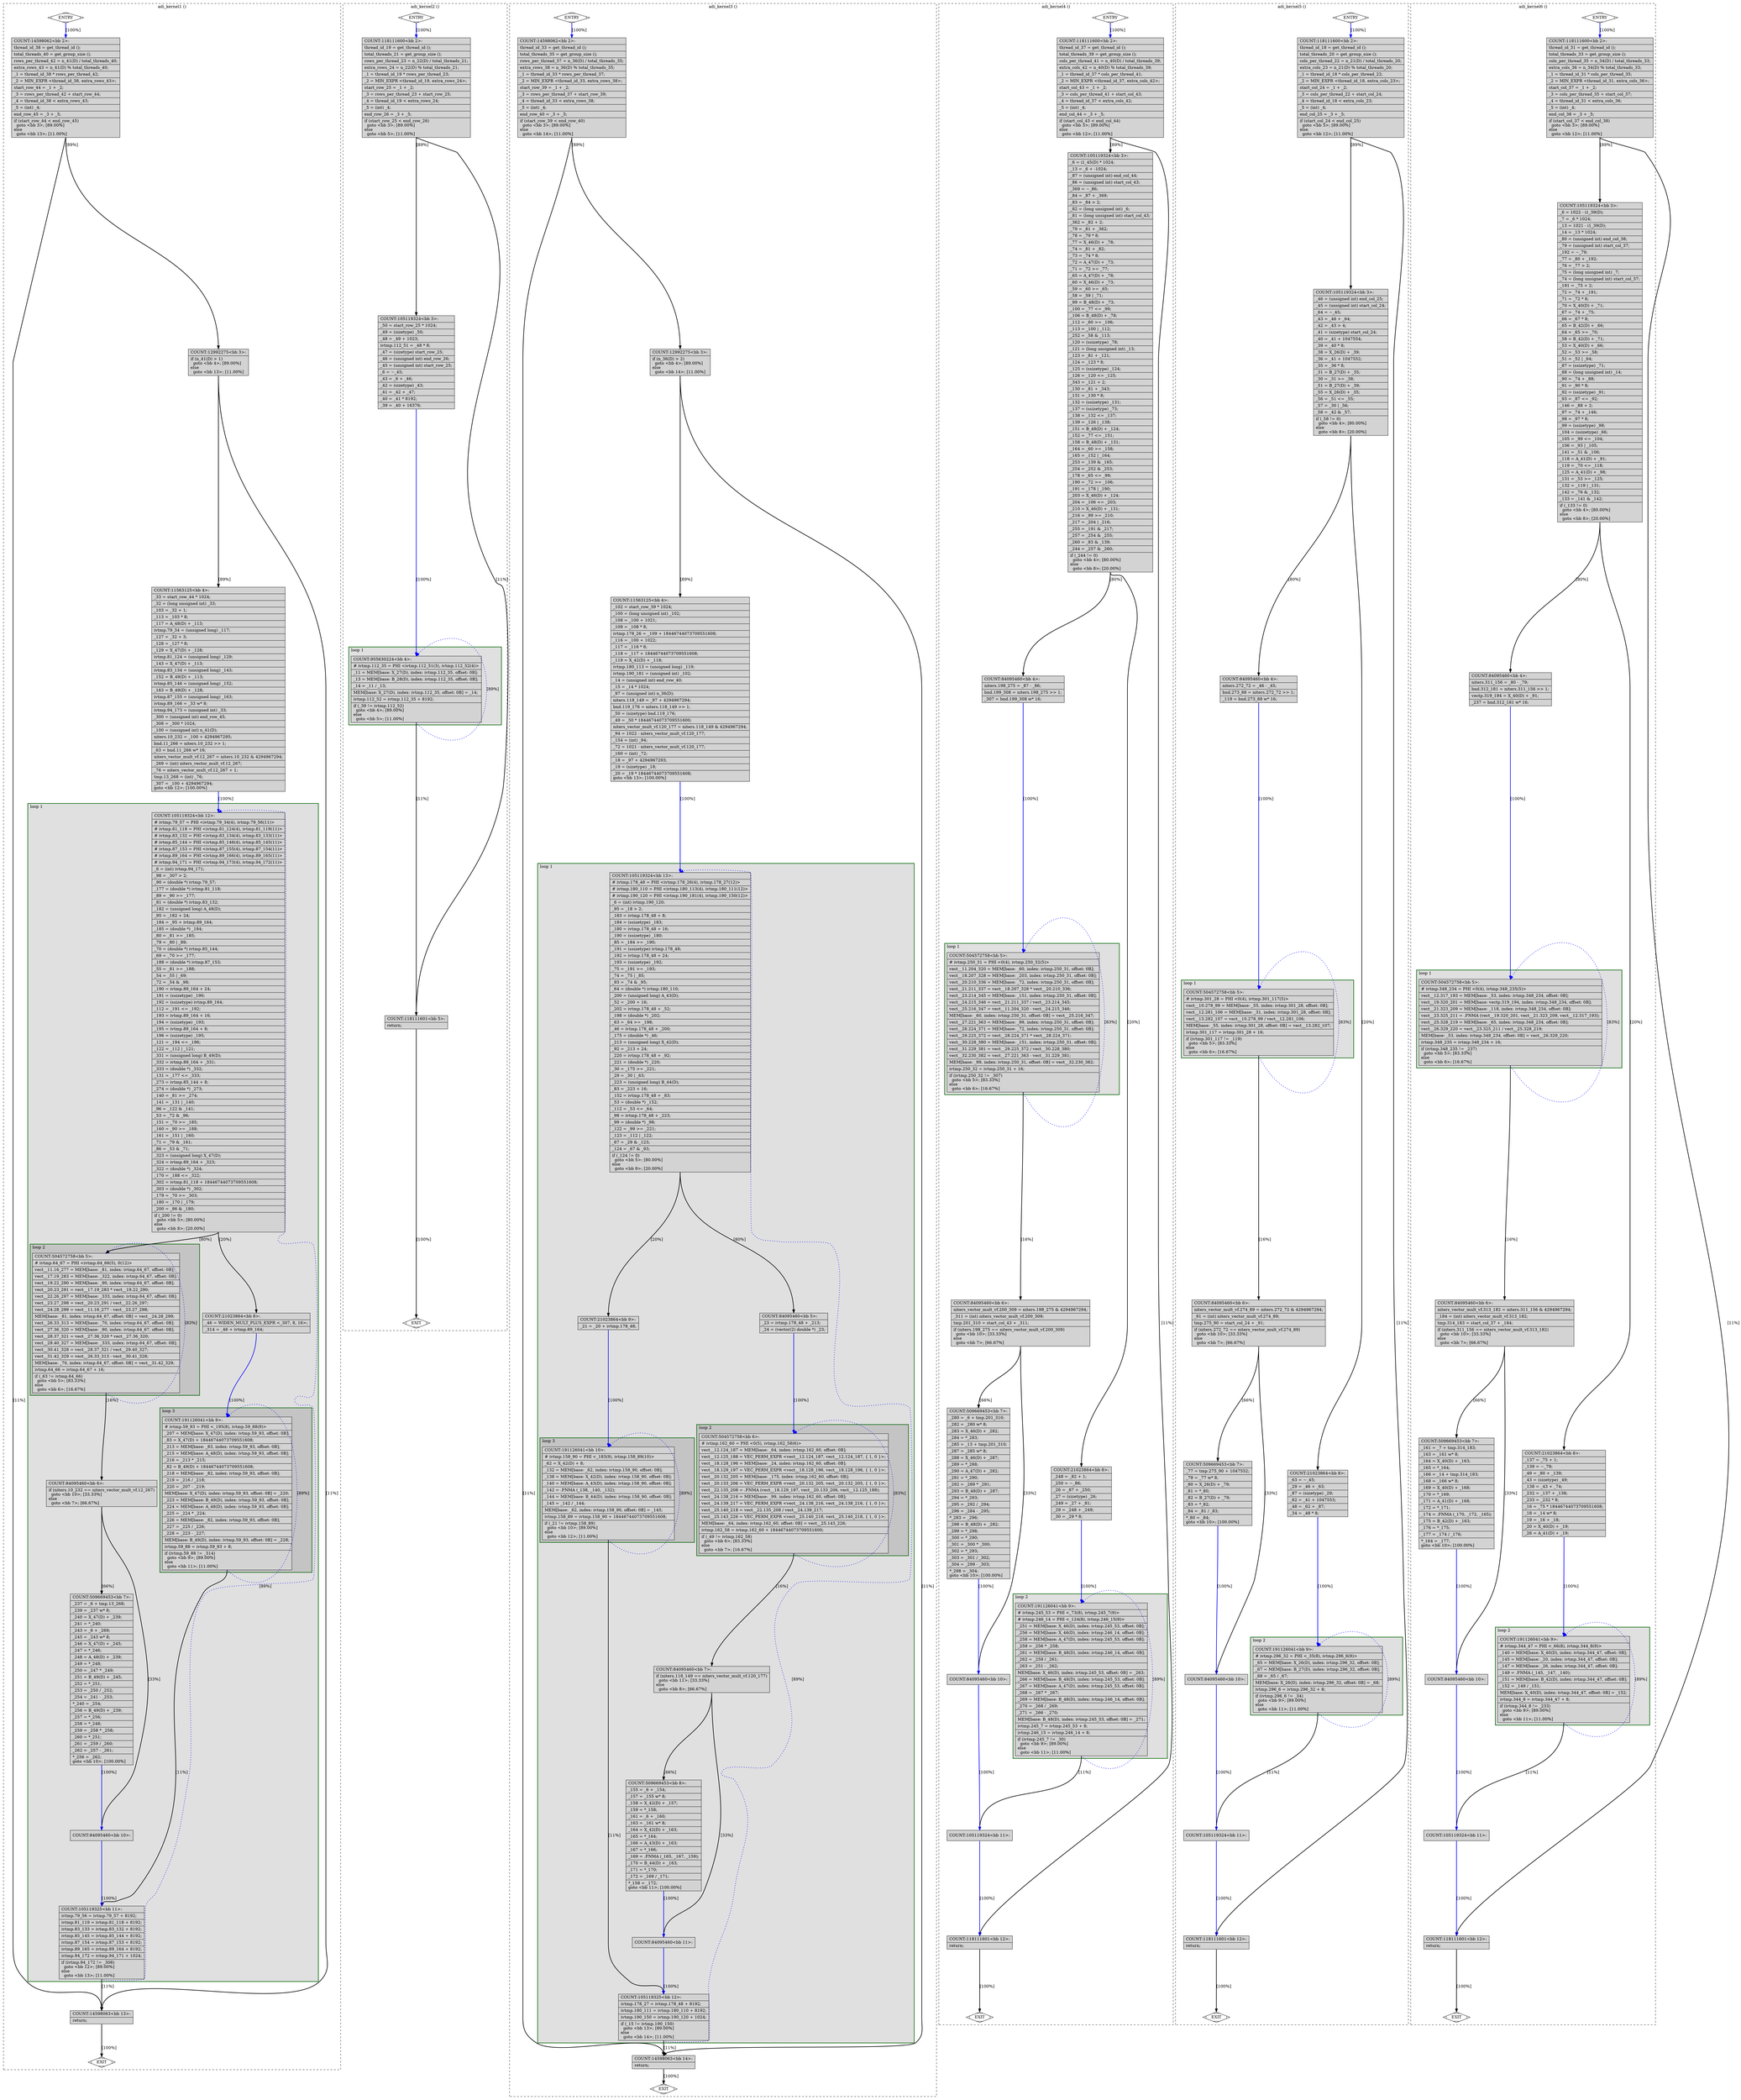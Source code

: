 digraph "adi.dev.c.231t.optimized" {
overlap=false;
subgraph "cluster_adi_kernel1" {
	style="dashed";
	color="black";
	label="adi_kernel1 ()";
	subgraph cluster_3_1 {
	style="filled";
	color="darkgreen";
	fillcolor="grey88";
	label="loop 1";
	labeljust=l;
	penwidth=2;
	subgraph cluster_3_3 {
	style="filled";
	color="darkgreen";
	fillcolor="grey77";
	label="loop 3";
	labeljust=l;
	penwidth=2;
	fn_3_basic_block_9 [shape=record,style=filled,fillcolor=lightgrey,label="{COUNT:191126041\<bb\ 9\>:\l\
|#\ ivtmp.59_93\ =\ PHI\ \<_195(8),\ ivtmp.59_88(9)\>\l\
|_207\ =\ MEM[base:\ X_47(D),\ index:\ ivtmp.59_93,\ offset:\ 0B];\l\
|_83\ =\ X_47(D)\ +\ 18446744073709551608;\l\
|_213\ =\ MEM[base:\ _83,\ index:\ ivtmp.59_93,\ offset:\ 0B];\l\
|_215\ =\ MEM[base:\ A_48(D),\ index:\ ivtmp.59_93,\ offset:\ 0B];\l\
|_216\ =\ _213\ *\ _215;\l\
|_82\ =\ B_49(D)\ +\ 18446744073709551608;\l\
|_218\ =\ MEM[base:\ _82,\ index:\ ivtmp.59_93,\ offset:\ 0B];\l\
|_219\ =\ _216\ /\ _218;\l\
|_220\ =\ _207\ -\ _219;\l\
|MEM[base:\ X_47(D),\ index:\ ivtmp.59_93,\ offset:\ 0B]\ =\ _220;\l\
|_223\ =\ MEM[base:\ B_49(D),\ index:\ ivtmp.59_93,\ offset:\ 0B];\l\
|_224\ =\ MEM[base:\ A_48(D),\ index:\ ivtmp.59_93,\ offset:\ 0B];\l\
|_225\ =\ _224\ *\ _224;\l\
|_226\ =\ MEM[base:\ _82,\ index:\ ivtmp.59_93,\ offset:\ 0B];\l\
|_227\ =\ _225\ /\ _226;\l\
|_228\ =\ _223\ -\ _227;\l\
|MEM[base:\ B_49(D),\ index:\ ivtmp.59_93,\ offset:\ 0B]\ =\ _228;\l\
|ivtmp.59_88\ =\ ivtmp.59_93\ +\ 8;\l\
|if\ (ivtmp.59_88\ !=\ _314)\l\
\ \ goto\ \<bb\ 9\>;\ [89.00%]\l\
else\l\
\ \ goto\ \<bb\ 11\>;\ [11.00%]\l\
}"];

	}
	subgraph cluster_3_2 {
	style="filled";
	color="darkgreen";
	fillcolor="grey77";
	label="loop 2";
	labeljust=l;
	penwidth=2;
	fn_3_basic_block_5 [shape=record,style=filled,fillcolor=lightgrey,label="{COUNT:504572758\<bb\ 5\>:\l\
|#\ ivtmp.64_67\ =\ PHI\ \<ivtmp.64_66(5),\ 0(12)\>\l\
|vect__11.16_277\ =\ MEM[base:\ _81,\ index:\ ivtmp.64_67,\ offset:\ 0B];\l\
|vect__17.19_283\ =\ MEM[base:\ _322,\ index:\ ivtmp.64_67,\ offset:\ 0B];\l\
|vect__19.22_290\ =\ MEM[base:\ _90,\ index:\ ivtmp.64_67,\ offset:\ 0B];\l\
|vect__20.23_291\ =\ vect__17.19_283\ *\ vect__19.22_290;\l\
|vect__22.26_297\ =\ MEM[base:\ _333,\ index:\ ivtmp.64_67,\ offset:\ 0B];\l\
|vect__23.27_298\ =\ vect__20.23_291\ /\ vect__22.26_297;\l\
|vect__24.28_299\ =\ vect__11.16_277\ -\ vect__23.27_298;\l\
|MEM[base:\ _81,\ index:\ ivtmp.64_67,\ offset:\ 0B]\ =\ vect__24.28_299;\l\
|vect__26.33_313\ =\ MEM[base:\ _70,\ index:\ ivtmp.64_67,\ offset:\ 0B];\l\
|vect__27.36_320\ =\ MEM[base:\ _90,\ index:\ ivtmp.64_67,\ offset:\ 0B];\l\
|vect__28.37_321\ =\ vect__27.36_320\ *\ vect__27.36_320;\l\
|vect__29.40_327\ =\ MEM[base:\ _333,\ index:\ ivtmp.64_67,\ offset:\ 0B];\l\
|vect__30.41_328\ =\ vect__28.37_321\ /\ vect__29.40_327;\l\
|vect__31.42_329\ =\ vect__26.33_313\ -\ vect__30.41_328;\l\
|MEM[base:\ _70,\ index:\ ivtmp.64_67,\ offset:\ 0B]\ =\ vect__31.42_329;\l\
|ivtmp.64_66\ =\ ivtmp.64_67\ +\ 16;\l\
|if\ (_63\ !=\ ivtmp.64_66)\l\
\ \ goto\ \<bb\ 5\>;\ [83.33%]\l\
else\l\
\ \ goto\ \<bb\ 6\>;\ [16.67%]\l\
}"];

	}
	fn_3_basic_block_12 [shape=record,style=filled,fillcolor=lightgrey,label="{COUNT:105119324\<bb\ 12\>:\l\
|#\ ivtmp.79_57\ =\ PHI\ \<ivtmp.79_34(4),\ ivtmp.79_56(11)\>\l\
|#\ ivtmp.81_118\ =\ PHI\ \<ivtmp.81_124(4),\ ivtmp.81_119(11)\>\l\
|#\ ivtmp.83_132\ =\ PHI\ \<ivtmp.83_134(4),\ ivtmp.83_133(11)\>\l\
|#\ ivtmp.85_144\ =\ PHI\ \<ivtmp.85_146(4),\ ivtmp.85_145(11)\>\l\
|#\ ivtmp.87_153\ =\ PHI\ \<ivtmp.87_155(4),\ ivtmp.87_154(11)\>\l\
|#\ ivtmp.89_164\ =\ PHI\ \<ivtmp.89_166(4),\ ivtmp.89_165(11)\>\l\
|#\ ivtmp.94_171\ =\ PHI\ \<ivtmp.94_173(4),\ ivtmp.94_172(11)\>\l\
|_6\ =\ (int)\ ivtmp.94_171;\l\
|_98\ =\ _307\ \>\ 2;\l\
|_90\ =\ (double\ *)\ ivtmp.79_57;\l\
|_177\ =\ (double\ *)\ ivtmp.81_118;\l\
|_89\ =\ _90\ \>=\ _177;\l\
|_81\ =\ (double\ *)\ ivtmp.83_132;\l\
|_182\ =\ (unsigned\ long)\ A_48(D);\l\
|_95\ =\ _182\ +\ 24;\l\
|_184\ =\ _95\ +\ ivtmp.89_164;\l\
|_185\ =\ (double\ *)\ _184;\l\
|_80\ =\ _81\ \>=\ _185;\l\
|_79\ =\ _80\ \|\ _89;\l\
|_70\ =\ (double\ *)\ ivtmp.85_144;\l\
|_69\ =\ _70\ \>=\ _177;\l\
|_188\ =\ (double\ *)\ ivtmp.87_153;\l\
|_55\ =\ _81\ \>=\ _188;\l\
|_54\ =\ _55\ \|\ _69;\l\
|_72\ =\ _54\ &\ _98;\l\
|_190\ =\ ivtmp.89_164\ +\ 24;\l\
|_191\ =\ (ssizetype)\ _190;\l\
|_192\ =\ (ssizetype)\ ivtmp.89_164;\l\
|_112\ =\ _191\ \<=\ _192;\l\
|_193\ =\ ivtmp.89_164\ +\ 16;\l\
|_194\ =\ (ssizetype)\ _193;\l\
|_195\ =\ ivtmp.89_164\ +\ 8;\l\
|_196\ =\ (ssizetype)\ _195;\l\
|_121\ =\ _194\ \<=\ _196;\l\
|_122\ =\ _112\ \|\ _121;\l\
|_331\ =\ (unsigned\ long)\ B_49(D);\l\
|_332\ =\ ivtmp.89_164\ +\ _331;\l\
|_333\ =\ (double\ *)\ _332;\l\
|_131\ =\ _177\ \<=\ _333;\l\
|_273\ =\ ivtmp.85_144\ +\ 8;\l\
|_274\ =\ (double\ *)\ _273;\l\
|_140\ =\ _81\ \>=\ _274;\l\
|_141\ =\ _131\ \|\ _140;\l\
|_96\ =\ _122\ &\ _141;\l\
|_53\ =\ _72\ &\ _96;\l\
|_151\ =\ _70\ \>=\ _185;\l\
|_160\ =\ _90\ \>=\ _188;\l\
|_161\ =\ _151\ \|\ _160;\l\
|_71\ =\ _79\ &\ _161;\l\
|_86\ =\ _53\ &\ _71;\l\
|_323\ =\ (unsigned\ long)\ X_47(D);\l\
|_324\ =\ ivtmp.89_164\ +\ _323;\l\
|_322\ =\ (double\ *)\ _324;\l\
|_170\ =\ _188\ \<=\ _322;\l\
|_302\ =\ ivtmp.81_118\ +\ 18446744073709551608;\l\
|_303\ =\ (double\ *)\ _302;\l\
|_179\ =\ _70\ \>=\ _303;\l\
|_180\ =\ _170\ \|\ _179;\l\
|_200\ =\ _86\ &\ _180;\l\
|if\ (_200\ !=\ 0)\l\
\ \ goto\ \<bb\ 5\>;\ [80.00%]\l\
else\l\
\ \ goto\ \<bb\ 8\>;\ [20.00%]\l\
}"];

	fn_3_basic_block_8 [shape=record,style=filled,fillcolor=lightgrey,label="{COUNT:21023864\<bb\ 8\>:\l\
|_46\ =\ WIDEN_MULT_PLUS_EXPR\ \<_307,\ 8,\ 16\>;\l\
|_314\ =\ _46\ +\ ivtmp.89_164;\l\
}"];

	fn_3_basic_block_6 [shape=record,style=filled,fillcolor=lightgrey,label="{COUNT:84095460\<bb\ 6\>:\l\
|if\ (niters.10_232\ ==\ niters_vector_mult_vf.12_267)\l\
\ \ goto\ \<bb\ 10\>;\ [33.33%]\l\
else\l\
\ \ goto\ \<bb\ 7\>;\ [66.67%]\l\
}"];

	fn_3_basic_block_11 [shape=record,style=filled,fillcolor=lightgrey,label="{COUNT:105119325\<bb\ 11\>:\l\
|ivtmp.79_56\ =\ ivtmp.79_57\ +\ 8192;\l\
|ivtmp.81_119\ =\ ivtmp.81_118\ +\ 8192;\l\
|ivtmp.83_133\ =\ ivtmp.83_132\ +\ 8192;\l\
|ivtmp.85_145\ =\ ivtmp.85_144\ +\ 8192;\l\
|ivtmp.87_154\ =\ ivtmp.87_153\ +\ 8192;\l\
|ivtmp.89_165\ =\ ivtmp.89_164\ +\ 8192;\l\
|ivtmp.94_172\ =\ ivtmp.94_171\ +\ 1024;\l\
|if\ (ivtmp.94_172\ !=\ _308)\l\
\ \ goto\ \<bb\ 12\>;\ [89.00%]\l\
else\l\
\ \ goto\ \<bb\ 13\>;\ [11.00%]\l\
}"];

	fn_3_basic_block_7 [shape=record,style=filled,fillcolor=lightgrey,label="{COUNT:509669453\<bb\ 7\>:\l\
|_237\ =\ _6\ +\ tmp.13_268;\l\
|_239\ =\ _237\ w*\ 8;\l\
|_240\ =\ X_47(D)\ +\ _239;\l\
|_241\ =\ *_240;\l\
|_243\ =\ _6\ +\ _269;\l\
|_245\ =\ _243\ w*\ 8;\l\
|_246\ =\ X_47(D)\ +\ _245;\l\
|_247\ =\ *_246;\l\
|_248\ =\ A_48(D)\ +\ _239;\l\
|_249\ =\ *_248;\l\
|_250\ =\ _247\ *\ _249;\l\
|_251\ =\ B_49(D)\ +\ _245;\l\
|_252\ =\ *_251;\l\
|_253\ =\ _250\ /\ _252;\l\
|_254\ =\ _241\ -\ _253;\l\
|*_240\ =\ _254;\l\
|_256\ =\ B_49(D)\ +\ _239;\l\
|_257\ =\ *_256;\l\
|_258\ =\ *_248;\l\
|_259\ =\ _258\ *\ _258;\l\
|_260\ =\ *_251;\l\
|_261\ =\ _259\ /\ _260;\l\
|_262\ =\ _257\ -\ _261;\l\
|*_256\ =\ _262;\l\
goto\ \<bb\ 10\>;\ [100.00%]\l\
}"];

	fn_3_basic_block_10 [shape=record,style=filled,fillcolor=lightgrey,label="{COUNT:84095460\<bb\ 10\>:\l\
}"];

	}
	fn_3_basic_block_0 [shape=Mdiamond,style=filled,fillcolor=white,label="ENTRY"];

	fn_3_basic_block_1 [shape=Mdiamond,style=filled,fillcolor=white,label="EXIT"];

	fn_3_basic_block_2 [shape=record,style=filled,fillcolor=lightgrey,label="{COUNT:14598062\<bb\ 2\>:\l\
|thread_id_38\ =\ get_thread_id\ ();\l\
|total_threads_40\ =\ get_group_size\ ();\l\
|rows_per_thread_42\ =\ n_41(D)\ /\ total_threads_40;\l\
|extra_rows_43\ =\ n_41(D)\ %\ total_threads_40;\l\
|_1\ =\ thread_id_38\ *\ rows_per_thread_42;\l\
|_2\ =\ MIN_EXPR\ \<thread_id_38,\ extra_rows_43\>;\l\
|start_row_44\ =\ _1\ +\ _2;\l\
|_3\ =\ rows_per_thread_42\ +\ start_row_44;\l\
|_4\ =\ thread_id_38\ \<\ extra_rows_43;\l\
|_5\ =\ (int)\ _4;\l\
|end_row_45\ =\ _3\ +\ _5;\l\
|if\ (start_row_44\ \<\ end_row_45)\l\
\ \ goto\ \<bb\ 3\>;\ [89.00%]\l\
else\l\
\ \ goto\ \<bb\ 13\>;\ [11.00%]\l\
}"];

	fn_3_basic_block_3 [shape=record,style=filled,fillcolor=lightgrey,label="{COUNT:12992275\<bb\ 3\>:\l\
|if\ (n_41(D)\ \>\ 1)\l\
\ \ goto\ \<bb\ 4\>;\ [89.00%]\l\
else\l\
\ \ goto\ \<bb\ 13\>;\ [11.00%]\l\
}"];

	fn_3_basic_block_4 [shape=record,style=filled,fillcolor=lightgrey,label="{COUNT:11563125\<bb\ 4\>:\l\
|_33\ =\ start_row_44\ *\ 1024;\l\
|_32\ =\ (long\ unsigned\ int)\ _33;\l\
|_103\ =\ _32\ +\ 1;\l\
|_113\ =\ _103\ *\ 8;\l\
|_117\ =\ A_48(D)\ +\ _113;\l\
|ivtmp.79_34\ =\ (unsigned\ long)\ _117;\l\
|_127\ =\ _32\ +\ 3;\l\
|_128\ =\ _127\ *\ 8;\l\
|_129\ =\ X_47(D)\ +\ _128;\l\
|ivtmp.81_124\ =\ (unsigned\ long)\ _129;\l\
|_143\ =\ X_47(D)\ +\ _113;\l\
|ivtmp.83_134\ =\ (unsigned\ long)\ _143;\l\
|_152\ =\ B_49(D)\ +\ _113;\l\
|ivtmp.85_146\ =\ (unsigned\ long)\ _152;\l\
|_163\ =\ B_49(D)\ +\ _128;\l\
|ivtmp.87_155\ =\ (unsigned\ long)\ _163;\l\
|ivtmp.89_166\ =\ _33\ w*\ 8;\l\
|ivtmp.94_173\ =\ (unsigned\ int)\ _33;\l\
|_300\ =\ (unsigned\ int)\ end_row_45;\l\
|_308\ =\ _300\ *\ 1024;\l\
|_100\ =\ (unsigned\ int)\ n_41(D);\l\
|niters.10_232\ =\ _100\ +\ 4294967295;\l\
|bnd.11_266\ =\ niters.10_232\ \>\>\ 1;\l\
|_63\ =\ bnd.11_266\ w*\ 16;\l\
|niters_vector_mult_vf.12_267\ =\ niters.10_232\ &\ 4294967294;\l\
|_269\ =\ (int)\ niters_vector_mult_vf.12_267;\l\
|_76\ =\ niters_vector_mult_vf.12_267\ +\ 1;\l\
|tmp.13_268\ =\ (int)\ _76;\l\
|_307\ =\ _100\ +\ 4294967294;\l\
goto\ \<bb\ 12\>;\ [100.00%]\l\
}"];

	fn_3_basic_block_13 [shape=record,style=filled,fillcolor=lightgrey,label="{COUNT:14598063\<bb\ 13\>:\l\
|return;\l\
}"];

	fn_3_basic_block_0:s -> fn_3_basic_block_2:n [style="solid,bold",color=blue,weight=100,constraint=true,label="[100%]"];
	fn_3_basic_block_2:s -> fn_3_basic_block_3:n [style="solid,bold",color=black,weight=10,constraint=true,label="[89%]"];
	fn_3_basic_block_2:s -> fn_3_basic_block_13:n [style="solid,bold",color=black,weight=10,constraint=true,label="[11%]"];
	fn_3_basic_block_3:s -> fn_3_basic_block_4:n [style="solid,bold",color=black,weight=10,constraint=true,label="[89%]"];
	fn_3_basic_block_3:s -> fn_3_basic_block_13:n [style="solid,bold",color=black,weight=10,constraint=true,label="[11%]"];
	fn_3_basic_block_4:s -> fn_3_basic_block_12:n [style="solid,bold",color=blue,weight=100,constraint=true,label="[100%]"];
	fn_3_basic_block_5:s -> fn_3_basic_block_5:n [style="dotted,bold",color=blue,weight=10,constraint=false,label="[83%]"];
	fn_3_basic_block_5:s -> fn_3_basic_block_6:n [style="solid,bold",color=black,weight=10,constraint=true,label="[16%]"];
	fn_3_basic_block_6:s -> fn_3_basic_block_7:n [style="solid,bold",color=black,weight=10,constraint=true,label="[66%]"];
	fn_3_basic_block_6:s -> fn_3_basic_block_10:n [style="solid,bold",color=black,weight=10,constraint=true,label="[33%]"];
	fn_3_basic_block_7:s -> fn_3_basic_block_10:n [style="solid,bold",color=blue,weight=100,constraint=true,label="[100%]"];
	fn_3_basic_block_8:s -> fn_3_basic_block_9:n [style="solid,bold",color=blue,weight=100,constraint=true,label="[100%]"];
	fn_3_basic_block_9:s -> fn_3_basic_block_9:n [style="dotted,bold",color=blue,weight=10,constraint=false,label="[89%]"];
	fn_3_basic_block_9:s -> fn_3_basic_block_11:n [style="solid,bold",color=black,weight=10,constraint=true,label="[11%]"];
	fn_3_basic_block_10:s -> fn_3_basic_block_11:n [style="solid,bold",color=blue,weight=100,constraint=true,label="[100%]"];
	fn_3_basic_block_11:s -> fn_3_basic_block_12:n [style="dotted,bold",color=blue,weight=10,constraint=false,label="[89%]"];
	fn_3_basic_block_11:s -> fn_3_basic_block_13:n [style="solid,bold",color=black,weight=10,constraint=true,label="[11%]"];
	fn_3_basic_block_12:s -> fn_3_basic_block_8:n [style="solid,bold",color=black,weight=10,constraint=true,label="[20%]"];
	fn_3_basic_block_12:s -> fn_3_basic_block_5:n [style="solid,bold",color=black,weight=10,constraint=true,label="[80%]"];
	fn_3_basic_block_13:s -> fn_3_basic_block_1:n [style="solid,bold",color=black,weight=10,constraint=true,label="[100%]"];
	fn_3_basic_block_0:s -> fn_3_basic_block_1:n [style="invis",constraint=true];
}
subgraph "cluster_adi_kernel2" {
	style="dashed";
	color="black";
	label="adi_kernel2 ()";
	subgraph cluster_4_1 {
	style="filled";
	color="darkgreen";
	fillcolor="grey88";
	label="loop 1";
	labeljust=l;
	penwidth=2;
	fn_4_basic_block_4 [shape=record,style=filled,fillcolor=lightgrey,label="{COUNT:955630224\<bb\ 4\>:\l\
|#\ ivtmp.112_35\ =\ PHI\ \<ivtmp.112_51(3),\ ivtmp.112_52(4)\>\l\
|_11\ =\ MEM[base:\ X_27(D),\ index:\ ivtmp.112_35,\ offset:\ 0B];\l\
|_13\ =\ MEM[base:\ B_28(D),\ index:\ ivtmp.112_35,\ offset:\ 0B];\l\
|_14\ =\ _11\ /\ _13;\l\
|MEM[base:\ X_27(D),\ index:\ ivtmp.112_35,\ offset:\ 0B]\ =\ _14;\l\
|ivtmp.112_52\ =\ ivtmp.112_35\ +\ 8192;\l\
|if\ (_39\ !=\ ivtmp.112_52)\l\
\ \ goto\ \<bb\ 4\>;\ [89.00%]\l\
else\l\
\ \ goto\ \<bb\ 5\>;\ [11.00%]\l\
}"];

	}
	fn_4_basic_block_0 [shape=Mdiamond,style=filled,fillcolor=white,label="ENTRY"];

	fn_4_basic_block_1 [shape=Mdiamond,style=filled,fillcolor=white,label="EXIT"];

	fn_4_basic_block_2 [shape=record,style=filled,fillcolor=lightgrey,label="{COUNT:118111600\<bb\ 2\>:\l\
|thread_id_19\ =\ get_thread_id\ ();\l\
|total_threads_21\ =\ get_group_size\ ();\l\
|rows_per_thread_23\ =\ n_22(D)\ /\ total_threads_21;\l\
|extra_rows_24\ =\ n_22(D)\ %\ total_threads_21;\l\
|_1\ =\ thread_id_19\ *\ rows_per_thread_23;\l\
|_2\ =\ MIN_EXPR\ \<thread_id_19,\ extra_rows_24\>;\l\
|start_row_25\ =\ _1\ +\ _2;\l\
|_3\ =\ rows_per_thread_23\ +\ start_row_25;\l\
|_4\ =\ thread_id_19\ \<\ extra_rows_24;\l\
|_5\ =\ (int)\ _4;\l\
|end_row_26\ =\ _3\ +\ _5;\l\
|if\ (start_row_25\ \<\ end_row_26)\l\
\ \ goto\ \<bb\ 3\>;\ [89.00%]\l\
else\l\
\ \ goto\ \<bb\ 5\>;\ [11.00%]\l\
}"];

	fn_4_basic_block_3 [shape=record,style=filled,fillcolor=lightgrey,label="{COUNT:105119324\<bb\ 3\>:\l\
|_50\ =\ start_row_25\ *\ 1024;\l\
|_49\ =\ (sizetype)\ _50;\l\
|_48\ =\ _49\ +\ 1023;\l\
|ivtmp.112_51\ =\ _48\ *\ 8;\l\
|_47\ =\ (sizetype)\ start_row_25;\l\
|_46\ =\ (unsigned\ int)\ end_row_26;\l\
|_45\ =\ (unsigned\ int)\ start_row_25;\l\
|_6\ =\ ~_45;\l\
|_43\ =\ _6\ +\ _46;\l\
|_42\ =\ (sizetype)\ _43;\l\
|_41\ =\ _42\ +\ _47;\l\
|_40\ =\ _41\ *\ 8192;\l\
|_39\ =\ _40\ +\ 16376;\l\
}"];

	fn_4_basic_block_5 [shape=record,style=filled,fillcolor=lightgrey,label="{COUNT:118111601\<bb\ 5\>:\l\
|return;\l\
}"];

	fn_4_basic_block_0:s -> fn_4_basic_block_2:n [style="solid,bold",color=blue,weight=100,constraint=true,label="[100%]"];
	fn_4_basic_block_2:s -> fn_4_basic_block_3:n [style="solid,bold",color=black,weight=10,constraint=true,label="[89%]"];
	fn_4_basic_block_2:s -> fn_4_basic_block_5:n [style="solid,bold",color=black,weight=10,constraint=true,label="[11%]"];
	fn_4_basic_block_3:s -> fn_4_basic_block_4:n [style="solid,bold",color=blue,weight=100,constraint=true,label="[100%]"];
	fn_4_basic_block_4:s -> fn_4_basic_block_4:n [style="dotted,bold",color=blue,weight=10,constraint=false,label="[89%]"];
	fn_4_basic_block_4:s -> fn_4_basic_block_5:n [style="solid,bold",color=black,weight=10,constraint=true,label="[11%]"];
	fn_4_basic_block_5:s -> fn_4_basic_block_1:n [style="solid,bold",color=black,weight=10,constraint=true,label="[100%]"];
	fn_4_basic_block_0:s -> fn_4_basic_block_1:n [style="invis",constraint=true];
}
subgraph "cluster_adi_kernel3" {
	style="dashed";
	color="black";
	label="adi_kernel3 ()";
	subgraph cluster_5_1 {
	style="filled";
	color="darkgreen";
	fillcolor="grey88";
	label="loop 1";
	labeljust=l;
	penwidth=2;
	subgraph cluster_5_3 {
	style="filled";
	color="darkgreen";
	fillcolor="grey77";
	label="loop 3";
	labeljust=l;
	penwidth=2;
	fn_5_basic_block_10 [shape=record,style=filled,fillcolor=lightgrey,label="{COUNT:191126041\<bb\ 10\>:\l\
|#\ ivtmp.158_90\ =\ PHI\ \<_183(9),\ ivtmp.158_89(10)\>\l\
|_62\ =\ X_42(D)\ +\ 8;\l\
|_132\ =\ MEM[base:\ _62,\ index:\ ivtmp.158_90,\ offset:\ 0B];\l\
|_138\ =\ MEM[base:\ X_42(D),\ index:\ ivtmp.158_90,\ offset:\ 0B];\l\
|_140\ =\ MEM[base:\ A_43(D),\ index:\ ivtmp.158_90,\ offset:\ 0B];\l\
|_142\ =\ .FNMA\ (_138,\ _140,\ _132);\l\
|_144\ =\ MEM[base:\ B_44(D),\ index:\ ivtmp.158_90,\ offset:\ 0B];\l\
|_145\ =\ _142\ /\ _144;\l\
|MEM[base:\ _62,\ index:\ ivtmp.158_90,\ offset:\ 0B]\ =\ _145;\l\
|ivtmp.158_89\ =\ ivtmp.158_90\ +\ 18446744073709551608;\l\
|if\ (_21\ !=\ ivtmp.158_89)\l\
\ \ goto\ \<bb\ 10\>;\ [89.00%]\l\
else\l\
\ \ goto\ \<bb\ 12\>;\ [11.00%]\l\
}"];

	}
	subgraph cluster_5_2 {
	style="filled";
	color="darkgreen";
	fillcolor="grey77";
	label="loop 2";
	labeljust=l;
	penwidth=2;
	fn_5_basic_block_6 [shape=record,style=filled,fillcolor=lightgrey,label="{COUNT:504572758\<bb\ 6\>:\l\
|#\ ivtmp.162_60\ =\ PHI\ \<0(5),\ ivtmp.162_58(6)\>\l\
|vect__12.124_187\ =\ MEM[base:\ _64,\ index:\ ivtmp.162_60,\ offset:\ 0B];\l\
|vect__12.125_188\ =\ VEC_PERM_EXPR\ \<vect__12.124_187,\ vect__12.124_187,\ \{\ 1,\ 0\ \}\>;\l\
|vect__18.128_196\ =\ MEM[base:\ _24,\ index:\ ivtmp.162_60,\ offset:\ 0B];\l\
|vect__18.129_197\ =\ VEC_PERM_EXPR\ \<vect__18.128_196,\ vect__18.128_196,\ \{\ 1,\ 0\ \}\>;\l\
|vect__20.132_205\ =\ MEM[base:\ _175,\ index:\ ivtmp.162_60,\ offset:\ 0B];\l\
|vect__20.133_206\ =\ VEC_PERM_EXPR\ \<vect__20.132_205,\ vect__20.132_205,\ \{\ 1,\ 0\ \}\>;\l\
|vect__22.135_208\ =\ .FNMA\ (vect__18.129_197,\ vect__20.133_206,\ vect__12.125_188);\l\
|vect__24.138_216\ =\ MEM[base:\ _99,\ index:\ ivtmp.162_60,\ offset:\ 0B];\l\
|vect__24.139_217\ =\ VEC_PERM_EXPR\ \<vect__24.138_216,\ vect__24.138_216,\ \{\ 1,\ 0\ \}\>;\l\
|vect__25.140_218\ =\ vect__22.135_208\ /\ vect__24.139_217;\l\
|vect__25.143_226\ =\ VEC_PERM_EXPR\ \<vect__25.140_218,\ vect__25.140_218,\ \{\ 1,\ 0\ \}\>;\l\
|MEM[base:\ _64,\ index:\ ivtmp.162_60,\ offset:\ 0B]\ =\ vect__25.143_226;\l\
|ivtmp.162_58\ =\ ivtmp.162_60\ +\ 18446744073709551600;\l\
|if\ (_49\ !=\ ivtmp.162_58)\l\
\ \ goto\ \<bb\ 6\>;\ [83.33%]\l\
else\l\
\ \ goto\ \<bb\ 7\>;\ [16.67%]\l\
}"];

	}
	fn_5_basic_block_13 [shape=record,style=filled,fillcolor=lightgrey,label="{COUNT:105119324\<bb\ 13\>:\l\
|#\ ivtmp.178_48\ =\ PHI\ \<ivtmp.178_26(4),\ ivtmp.178_27(12)\>\l\
|#\ ivtmp.180_110\ =\ PHI\ \<ivtmp.180_113(4),\ ivtmp.180_111(12)\>\l\
|#\ ivtmp.190_120\ =\ PHI\ \<ivtmp.190_181(4),\ ivtmp.190_150(12)\>\l\
|_6\ =\ (int)\ ivtmp.190_120;\l\
|_95\ =\ _18\ \>\ 2;\l\
|_183\ =\ ivtmp.178_48\ +\ 8;\l\
|_184\ =\ (ssizetype)\ _183;\l\
|_180\ =\ ivtmp.178_48\ +\ 16;\l\
|_190\ =\ (ssizetype)\ _180;\l\
|_85\ =\ _184\ \>=\ _190;\l\
|_191\ =\ (ssizetype)\ ivtmp.178_48;\l\
|_192\ =\ ivtmp.178_48\ +\ 24;\l\
|_193\ =\ (ssizetype)\ _192;\l\
|_75\ =\ _191\ \>=\ _193;\l\
|_74\ =\ _75\ \|\ _85;\l\
|_93\ =\ _74\ &\ _95;\l\
|_64\ =\ (double\ *)\ ivtmp.180_110;\l\
|_200\ =\ (unsigned\ long)\ A_43(D);\l\
|_52\ =\ _200\ +\ 16;\l\
|_202\ =\ ivtmp.178_48\ +\ _52;\l\
|_198\ =\ (double\ *)\ _202;\l\
|_63\ =\ _64\ \>=\ _198;\l\
|_46\ =\ ivtmp.178_48\ +\ _200;\l\
|_175\ =\ (double\ *)\ _46;\l\
|_213\ =\ (unsigned\ long)\ X_42(D);\l\
|_92\ =\ _213\ +\ 24;\l\
|_220\ =\ ivtmp.178_48\ +\ _92;\l\
|_221\ =\ (double\ *)\ _220;\l\
|_30\ =\ _175\ \>=\ _221;\l\
|_29\ =\ _30\ \|\ _63;\l\
|_223\ =\ (unsigned\ long)\ B_44(D);\l\
|_83\ =\ _223\ +\ 16;\l\
|_152\ =\ ivtmp.178_48\ +\ _83;\l\
|_53\ =\ (double\ *)\ _152;\l\
|_112\ =\ _53\ \<=\ _64;\l\
|_98\ =\ ivtmp.178_48\ +\ _223;\l\
|_99\ =\ (double\ *)\ _98;\l\
|_122\ =\ _99\ \>=\ _221;\l\
|_123\ =\ _112\ \|\ _122;\l\
|_67\ =\ _29\ &\ _123;\l\
|_124\ =\ _67\ &\ _93;\l\
|if\ (_124\ !=\ 0)\l\
\ \ goto\ \<bb\ 5\>;\ [80.00%]\l\
else\l\
\ \ goto\ \<bb\ 9\>;\ [20.00%]\l\
}"];

	fn_5_basic_block_9 [shape=record,style=filled,fillcolor=lightgrey,label="{COUNT:21023864\<bb\ 9\>:\l\
|_21\ =\ _20\ +\ ivtmp.178_48;\l\
}"];

	fn_5_basic_block_5 [shape=record,style=filled,fillcolor=lightgrey,label="{COUNT:84095460\<bb\ 5\>:\l\
|_23\ =\ ivtmp.178_48\ +\ _213;\l\
|_24\ =\ (vector(2)\ double\ *)\ _23;\l\
}"];

	fn_5_basic_block_12 [shape=record,style=filled,fillcolor=lightgrey,label="{COUNT:105119325\<bb\ 12\>:\l\
|ivtmp.178_27\ =\ ivtmp.178_48\ +\ 8192;\l\
|ivtmp.180_111\ =\ ivtmp.180_110\ +\ 8192;\l\
|ivtmp.190_150\ =\ ivtmp.190_120\ +\ 1024;\l\
|if\ (_15\ !=\ ivtmp.190_150)\l\
\ \ goto\ \<bb\ 13\>;\ [89.00%]\l\
else\l\
\ \ goto\ \<bb\ 14\>;\ [11.00%]\l\
}"];

	fn_5_basic_block_7 [shape=record,style=filled,fillcolor=lightgrey,label="{COUNT:84095460\<bb\ 7\>:\l\
|if\ (niters.118_149\ ==\ niters_vector_mult_vf.120_177)\l\
\ \ goto\ \<bb\ 11\>;\ [33.33%]\l\
else\l\
\ \ goto\ \<bb\ 8\>;\ [66.67%]\l\
}"];

	fn_5_basic_block_8 [shape=record,style=filled,fillcolor=lightgrey,label="{COUNT:509669453\<bb\ 8\>:\l\
|_155\ =\ _6\ +\ _154;\l\
|_157\ =\ _155\ w*\ 8;\l\
|_158\ =\ X_42(D)\ +\ _157;\l\
|_159\ =\ *_158;\l\
|_161\ =\ _6\ +\ _160;\l\
|_163\ =\ _161\ w*\ 8;\l\
|_164\ =\ X_42(D)\ +\ _163;\l\
|_165\ =\ *_164;\l\
|_166\ =\ A_43(D)\ +\ _163;\l\
|_167\ =\ *_166;\l\
|_169\ =\ .FNMA\ (_165,\ _167,\ _159);\l\
|_170\ =\ B_44(D)\ +\ _163;\l\
|_171\ =\ *_170;\l\
|_172\ =\ _169\ /\ _171;\l\
|*_158\ =\ _172;\l\
goto\ \<bb\ 11\>;\ [100.00%]\l\
}"];

	fn_5_basic_block_11 [shape=record,style=filled,fillcolor=lightgrey,label="{COUNT:84095460\<bb\ 11\>:\l\
}"];

	}
	fn_5_basic_block_0 [shape=Mdiamond,style=filled,fillcolor=white,label="ENTRY"];

	fn_5_basic_block_1 [shape=Mdiamond,style=filled,fillcolor=white,label="EXIT"];

	fn_5_basic_block_2 [shape=record,style=filled,fillcolor=lightgrey,label="{COUNT:14598062\<bb\ 2\>:\l\
|thread_id_33\ =\ get_thread_id\ ();\l\
|total_threads_35\ =\ get_group_size\ ();\l\
|rows_per_thread_37\ =\ n_36(D)\ /\ total_threads_35;\l\
|extra_rows_38\ =\ n_36(D)\ %\ total_threads_35;\l\
|_1\ =\ thread_id_33\ *\ rows_per_thread_37;\l\
|_2\ =\ MIN_EXPR\ \<thread_id_33,\ extra_rows_38\>;\l\
|start_row_39\ =\ _1\ +\ _2;\l\
|_3\ =\ rows_per_thread_37\ +\ start_row_39;\l\
|_4\ =\ thread_id_33\ \<\ extra_rows_38;\l\
|_5\ =\ (int)\ _4;\l\
|end_row_40\ =\ _3\ +\ _5;\l\
|if\ (start_row_39\ \<\ end_row_40)\l\
\ \ goto\ \<bb\ 3\>;\ [89.00%]\l\
else\l\
\ \ goto\ \<bb\ 14\>;\ [11.00%]\l\
}"];

	fn_5_basic_block_3 [shape=record,style=filled,fillcolor=lightgrey,label="{COUNT:12992275\<bb\ 3\>:\l\
|if\ (n_36(D)\ \>\ 2)\l\
\ \ goto\ \<bb\ 4\>;\ [89.00%]\l\
else\l\
\ \ goto\ \<bb\ 14\>;\ [11.00%]\l\
}"];

	fn_5_basic_block_4 [shape=record,style=filled,fillcolor=lightgrey,label="{COUNT:11563125\<bb\ 4\>:\l\
|_102\ =\ start_row_39\ *\ 1024;\l\
|_100\ =\ (long\ unsigned\ int)\ _102;\l\
|_108\ =\ _100\ +\ 1021;\l\
|_109\ =\ _108\ *\ 8;\l\
|ivtmp.178_26\ =\ _109\ +\ 18446744073709551608;\l\
|_116\ =\ _100\ +\ 1022;\l\
|_117\ =\ _116\ *\ 8;\l\
|_118\ =\ _117\ +\ 18446744073709551608;\l\
|_119\ =\ X_42(D)\ +\ _118;\l\
|ivtmp.180_113\ =\ (unsigned\ long)\ _119;\l\
|ivtmp.190_181\ =\ (unsigned\ int)\ _102;\l\
|_14\ =\ (unsigned\ int)\ end_row_40;\l\
|_15\ =\ _14\ *\ 1024;\l\
|_97\ =\ (unsigned\ int)\ n_36(D);\l\
|niters.118_149\ =\ _97\ +\ 4294967294;\l\
|bnd.119_176\ =\ niters.118_149\ \>\>\ 1;\l\
|_50\ =\ (sizetype)\ bnd.119_176;\l\
|_49\ =\ _50\ *\ 18446744073709551600;\l\
|niters_vector_mult_vf.120_177\ =\ niters.118_149\ &\ 4294967294;\l\
|_94\ =\ 1022\ -\ niters_vector_mult_vf.120_177;\l\
|_154\ =\ (int)\ _94;\l\
|_72\ =\ 1021\ -\ niters_vector_mult_vf.120_177;\l\
|_160\ =\ (int)\ _72;\l\
|_18\ =\ _97\ +\ 4294967293;\l\
|_19\ =\ (sizetype)\ _18;\l\
|_20\ =\ _19\ *\ 18446744073709551608;\l\
goto\ \<bb\ 13\>;\ [100.00%]\l\
}"];

	fn_5_basic_block_14 [shape=record,style=filled,fillcolor=lightgrey,label="{COUNT:14598063\<bb\ 14\>:\l\
|return;\l\
}"];

	fn_5_basic_block_0:s -> fn_5_basic_block_2:n [style="solid,bold",color=blue,weight=100,constraint=true,label="[100%]"];
	fn_5_basic_block_2:s -> fn_5_basic_block_3:n [style="solid,bold",color=black,weight=10,constraint=true,label="[89%]"];
	fn_5_basic_block_2:s -> fn_5_basic_block_14:n [style="solid,bold",color=black,weight=10,constraint=true,label="[11%]"];
	fn_5_basic_block_3:s -> fn_5_basic_block_4:n [style="solid,bold",color=black,weight=10,constraint=true,label="[89%]"];
	fn_5_basic_block_3:s -> fn_5_basic_block_14:n [style="solid,bold",color=black,weight=10,constraint=true,label="[11%]"];
	fn_5_basic_block_4:s -> fn_5_basic_block_13:n [style="solid,bold",color=blue,weight=100,constraint=true,label="[100%]"];
	fn_5_basic_block_5:s -> fn_5_basic_block_6:n [style="solid,bold",color=blue,weight=100,constraint=true,label="[100%]"];
	fn_5_basic_block_6:s -> fn_5_basic_block_6:n [style="dotted,bold",color=blue,weight=10,constraint=false,label="[83%]"];
	fn_5_basic_block_6:s -> fn_5_basic_block_7:n [style="solid,bold",color=black,weight=10,constraint=true,label="[16%]"];
	fn_5_basic_block_7:s -> fn_5_basic_block_8:n [style="solid,bold",color=black,weight=10,constraint=true,label="[66%]"];
	fn_5_basic_block_7:s -> fn_5_basic_block_11:n [style="solid,bold",color=black,weight=10,constraint=true,label="[33%]"];
	fn_5_basic_block_8:s -> fn_5_basic_block_11:n [style="solid,bold",color=blue,weight=100,constraint=true,label="[100%]"];
	fn_5_basic_block_9:s -> fn_5_basic_block_10:n [style="solid,bold",color=blue,weight=100,constraint=true,label="[100%]"];
	fn_5_basic_block_10:s -> fn_5_basic_block_10:n [style="dotted,bold",color=blue,weight=10,constraint=false,label="[89%]"];
	fn_5_basic_block_10:s -> fn_5_basic_block_12:n [style="solid,bold",color=black,weight=10,constraint=true,label="[11%]"];
	fn_5_basic_block_11:s -> fn_5_basic_block_12:n [style="solid,bold",color=blue,weight=100,constraint=true,label="[100%]"];
	fn_5_basic_block_12:s -> fn_5_basic_block_13:n [style="dotted,bold",color=blue,weight=10,constraint=false,label="[89%]"];
	fn_5_basic_block_12:s -> fn_5_basic_block_14:n [style="solid,bold",color=black,weight=10,constraint=true,label="[11%]"];
	fn_5_basic_block_13:s -> fn_5_basic_block_9:n [style="solid,bold",color=black,weight=10,constraint=true,label="[20%]"];
	fn_5_basic_block_13:s -> fn_5_basic_block_5:n [style="solid,bold",color=black,weight=10,constraint=true,label="[80%]"];
	fn_5_basic_block_14:s -> fn_5_basic_block_1:n [style="solid,bold",color=black,weight=10,constraint=true,label="[100%]"];
	fn_5_basic_block_0:s -> fn_5_basic_block_1:n [style="invis",constraint=true];
}
subgraph "cluster_adi_kernel4" {
	style="dashed";
	color="black";
	label="adi_kernel4 ()";
	subgraph cluster_6_2 {
	style="filled";
	color="darkgreen";
	fillcolor="grey88";
	label="loop 2";
	labeljust=l;
	penwidth=2;
	fn_6_basic_block_9 [shape=record,style=filled,fillcolor=lightgrey,label="{COUNT:191126041\<bb\ 9\>:\l\
|#\ ivtmp.245_53\ =\ PHI\ \<_73(8),\ ivtmp.245_7(9)\>\l\
|#\ ivtmp.246_14\ =\ PHI\ \<_124(8),\ ivtmp.246_15(9)\>\l\
|_251\ =\ MEM[base:\ X_46(D),\ index:\ ivtmp.245_53,\ offset:\ 0B];\l\
|_256\ =\ MEM[base:\ X_46(D),\ index:\ ivtmp.246_14,\ offset:\ 0B];\l\
|_258\ =\ MEM[base:\ A_47(D),\ index:\ ivtmp.245_53,\ offset:\ 0B];\l\
|_259\ =\ _256\ *\ _258;\l\
|_261\ =\ MEM[base:\ B_48(D),\ index:\ ivtmp.246_14,\ offset:\ 0B];\l\
|_262\ =\ _259\ /\ _261;\l\
|_263\ =\ _251\ -\ _262;\l\
|MEM[base:\ X_46(D),\ index:\ ivtmp.245_53,\ offset:\ 0B]\ =\ _263;\l\
|_266\ =\ MEM[base:\ B_48(D),\ index:\ ivtmp.245_53,\ offset:\ 0B];\l\
|_267\ =\ MEM[base:\ A_47(D),\ index:\ ivtmp.245_53,\ offset:\ 0B];\l\
|_268\ =\ _267\ *\ _267;\l\
|_269\ =\ MEM[base:\ B_48(D),\ index:\ ivtmp.246_14,\ offset:\ 0B];\l\
|_270\ =\ _268\ /\ _269;\l\
|_271\ =\ _266\ -\ _270;\l\
|MEM[base:\ B_48(D),\ index:\ ivtmp.245_53,\ offset:\ 0B]\ =\ _271;\l\
|ivtmp.245_7\ =\ ivtmp.245_53\ +\ 8;\l\
|ivtmp.246_15\ =\ ivtmp.246_14\ +\ 8;\l\
|if\ (ivtmp.245_7\ !=\ _30)\l\
\ \ goto\ \<bb\ 9\>;\ [89.00%]\l\
else\l\
\ \ goto\ \<bb\ 11\>;\ [11.00%]\l\
}"];

	}
	subgraph cluster_6_1 {
	style="filled";
	color="darkgreen";
	fillcolor="grey88";
	label="loop 1";
	labeljust=l;
	penwidth=2;
	fn_6_basic_block_5 [shape=record,style=filled,fillcolor=lightgrey,label="{COUNT:504572758\<bb\ 5\>:\l\
|#\ ivtmp.250_31\ =\ PHI\ \<0(4),\ ivtmp.250_32(5)\>\l\
|vect__11.204_320\ =\ MEM[base:\ _60,\ index:\ ivtmp.250_31,\ offset:\ 0B];\l\
|vect__18.207_328\ =\ MEM[base:\ _203,\ index:\ ivtmp.250_31,\ offset:\ 0B];\l\
|vect__20.210_336\ =\ MEM[base:\ _72,\ index:\ ivtmp.250_31,\ offset:\ 0B];\l\
|vect__21.211_337\ =\ vect__18.207_328\ *\ vect__20.210_336;\l\
|vect__23.214_345\ =\ MEM[base:\ _151,\ index:\ ivtmp.250_31,\ offset:\ 0B];\l\
|vect__24.215_346\ =\ vect__21.211_337\ /\ vect__23.214_345;\l\
|vect__25.216_347\ =\ vect__11.204_320\ -\ vect__24.215_346;\l\
|MEM[base:\ _60,\ index:\ ivtmp.250_31,\ offset:\ 0B]\ =\ vect__25.216_347;\l\
|vect__27.221_363\ =\ MEM[base:\ _99,\ index:\ ivtmp.250_31,\ offset:\ 0B];\l\
|vect__28.224_371\ =\ MEM[base:\ _72,\ index:\ ivtmp.250_31,\ offset:\ 0B];\l\
|vect__29.225_372\ =\ vect__28.224_371\ *\ vect__28.224_371;\l\
|vect__30.228_380\ =\ MEM[base:\ _151,\ index:\ ivtmp.250_31,\ offset:\ 0B];\l\
|vect__31.229_381\ =\ vect__29.225_372\ /\ vect__30.228_380;\l\
|vect__32.230_382\ =\ vect__27.221_363\ -\ vect__31.229_381;\l\
|MEM[base:\ _99,\ index:\ ivtmp.250_31,\ offset:\ 0B]\ =\ vect__32.230_382;\l\
|ivtmp.250_32\ =\ ivtmp.250_31\ +\ 16;\l\
|if\ (ivtmp.250_32\ !=\ _307)\l\
\ \ goto\ \<bb\ 5\>;\ [83.33%]\l\
else\l\
\ \ goto\ \<bb\ 6\>;\ [16.67%]\l\
}"];

	}
	fn_6_basic_block_0 [shape=Mdiamond,style=filled,fillcolor=white,label="ENTRY"];

	fn_6_basic_block_1 [shape=Mdiamond,style=filled,fillcolor=white,label="EXIT"];

	fn_6_basic_block_2 [shape=record,style=filled,fillcolor=lightgrey,label="{COUNT:118111600\<bb\ 2\>:\l\
|thread_id_37\ =\ get_thread_id\ ();\l\
|total_threads_39\ =\ get_group_size\ ();\l\
|cols_per_thread_41\ =\ n_40(D)\ /\ total_threads_39;\l\
|extra_cols_42\ =\ n_40(D)\ %\ total_threads_39;\l\
|_1\ =\ thread_id_37\ *\ cols_per_thread_41;\l\
|_2\ =\ MIN_EXPR\ \<thread_id_37,\ extra_cols_42\>;\l\
|start_col_43\ =\ _1\ +\ _2;\l\
|_3\ =\ cols_per_thread_41\ +\ start_col_43;\l\
|_4\ =\ thread_id_37\ \<\ extra_cols_42;\l\
|_5\ =\ (int)\ _4;\l\
|end_col_44\ =\ _3\ +\ _5;\l\
|if\ (start_col_43\ \<\ end_col_44)\l\
\ \ goto\ \<bb\ 3\>;\ [89.00%]\l\
else\l\
\ \ goto\ \<bb\ 12\>;\ [11.00%]\l\
}"];

	fn_6_basic_block_3 [shape=record,style=filled,fillcolor=lightgrey,label="{COUNT:105119324\<bb\ 3\>:\l\
|_6\ =\ i1_45(D)\ *\ 1024;\l\
|_13\ =\ _6\ +\ -1024;\l\
|_87\ =\ (unsigned\ int)\ end_col_44;\l\
|_86\ =\ (unsigned\ int)\ start_col_43;\l\
|_369\ =\ ~_86;\l\
|_84\ =\ _87\ +\ _369;\l\
|_83\ =\ _84\ \>\ 2;\l\
|_82\ =\ (long\ unsigned\ int)\ _6;\l\
|_81\ =\ (long\ unsigned\ int)\ start_col_43;\l\
|_362\ =\ _82\ +\ 2;\l\
|_79\ =\ _81\ +\ _362;\l\
|_78\ =\ _79\ *\ 8;\l\
|_77\ =\ X_46(D)\ +\ _78;\l\
|_74\ =\ _81\ +\ _82;\l\
|_73\ =\ _74\ *\ 8;\l\
|_72\ =\ A_47(D)\ +\ _73;\l\
|_71\ =\ _72\ \>=\ _77;\l\
|_65\ =\ A_47(D)\ +\ _78;\l\
|_60\ =\ X_46(D)\ +\ _73;\l\
|_59\ =\ _60\ \>=\ _65;\l\
|_58\ =\ _59\ \|\ _71;\l\
|_99\ =\ B_48(D)\ +\ _73;\l\
|_100\ =\ _77\ \<=\ _99;\l\
|_106\ =\ B_48(D)\ +\ _78;\l\
|_112\ =\ _60\ \>=\ _106;\l\
|_113\ =\ _100\ \|\ _112;\l\
|_252\ =\ _58\ &\ _113;\l\
|_120\ =\ (ssizetype)\ _78;\l\
|_121\ =\ (long\ unsigned\ int)\ _13;\l\
|_123\ =\ _81\ +\ _121;\l\
|_124\ =\ _123\ *\ 8;\l\
|_125\ =\ (ssizetype)\ _124;\l\
|_126\ =\ _120\ \<=\ _125;\l\
|_343\ =\ _121\ +\ 2;\l\
|_130\ =\ _81\ +\ _343;\l\
|_131\ =\ _130\ *\ 8;\l\
|_132\ =\ (ssizetype)\ _131;\l\
|_137\ =\ (ssizetype)\ _73;\l\
|_138\ =\ _132\ \<=\ _137;\l\
|_139\ =\ _126\ \|\ _138;\l\
|_151\ =\ B_48(D)\ +\ _124;\l\
|_152\ =\ _77\ \<=\ _151;\l\
|_158\ =\ B_48(D)\ +\ _131;\l\
|_164\ =\ _60\ \>=\ _158;\l\
|_165\ =\ _152\ \|\ _164;\l\
|_253\ =\ _139\ &\ _165;\l\
|_254\ =\ _252\ &\ _253;\l\
|_178\ =\ _65\ \<=\ _99;\l\
|_190\ =\ _72\ \>=\ _106;\l\
|_191\ =\ _178\ \|\ _190;\l\
|_203\ =\ X_46(D)\ +\ _124;\l\
|_204\ =\ _106\ \<=\ _203;\l\
|_210\ =\ X_46(D)\ +\ _131;\l\
|_216\ =\ _99\ \>=\ _210;\l\
|_217\ =\ _204\ \|\ _216;\l\
|_255\ =\ _191\ &\ _217;\l\
|_257\ =\ _254\ &\ _255;\l\
|_260\ =\ _83\ &\ _139;\l\
|_244\ =\ _257\ &\ _260;\l\
|if\ (_244\ !=\ 0)\l\
\ \ goto\ \<bb\ 4\>;\ [80.00%]\l\
else\l\
\ \ goto\ \<bb\ 8\>;\ [20.00%]\l\
}"];

	fn_6_basic_block_4 [shape=record,style=filled,fillcolor=lightgrey,label="{COUNT:84095460\<bb\ 4\>:\l\
|niters.198_275\ =\ _87\ -\ _86;\l\
|bnd.199_308\ =\ niters.198_275\ \>\>\ 1;\l\
|_307\ =\ bnd.199_308\ w*\ 16;\l\
}"];

	fn_6_basic_block_6 [shape=record,style=filled,fillcolor=lightgrey,label="{COUNT:84095460\<bb\ 6\>:\l\
|niters_vector_mult_vf.200_309\ =\ niters.198_275\ &\ 4294967294;\l\
|_311\ =\ (int)\ niters_vector_mult_vf.200_309;\l\
|tmp.201_310\ =\ start_col_43\ +\ _311;\l\
|if\ (niters.198_275\ ==\ niters_vector_mult_vf.200_309)\l\
\ \ goto\ \<bb\ 10\>;\ [33.33%]\l\
else\l\
\ \ goto\ \<bb\ 7\>;\ [66.67%]\l\
}"];

	fn_6_basic_block_7 [shape=record,style=filled,fillcolor=lightgrey,label="{COUNT:509669453\<bb\ 7\>:\l\
|_280\ =\ _6\ +\ tmp.201_310;\l\
|_282\ =\ _280\ w*\ 8;\l\
|_283\ =\ X_46(D)\ +\ _282;\l\
|_284\ =\ *_283;\l\
|_285\ =\ _13\ +\ tmp.201_310;\l\
|_287\ =\ _285\ w*\ 8;\l\
|_288\ =\ X_46(D)\ +\ _287;\l\
|_289\ =\ *_288;\l\
|_290\ =\ A_47(D)\ +\ _282;\l\
|_291\ =\ *_290;\l\
|_292\ =\ _289\ *\ _291;\l\
|_293\ =\ B_48(D)\ +\ _287;\l\
|_294\ =\ *_293;\l\
|_295\ =\ _292\ /\ _294;\l\
|_296\ =\ _284\ -\ _295;\l\
|*_283\ =\ _296;\l\
|_298\ =\ B_48(D)\ +\ _282;\l\
|_299\ =\ *_298;\l\
|_300\ =\ *_290;\l\
|_301\ =\ _300\ *\ _300;\l\
|_302\ =\ *_293;\l\
|_303\ =\ _301\ /\ _302;\l\
|_304\ =\ _299\ -\ _303;\l\
|*_298\ =\ _304;\l\
goto\ \<bb\ 10\>;\ [100.00%]\l\
}"];

	fn_6_basic_block_8 [shape=record,style=filled,fillcolor=lightgrey,label="{COUNT:21023864\<bb\ 8\>:\l\
|_248\ =\ _82\ +\ 1;\l\
|_250\ =\ ~_86;\l\
|_26\ =\ _87\ +\ _250;\l\
|_27\ =\ (sizetype)\ _26;\l\
|_249\ =\ _27\ +\ _81;\l\
|_29\ =\ _248\ +\ _249;\l\
|_30\ =\ _29\ *\ 8;\l\
}"];

	fn_6_basic_block_10 [shape=record,style=filled,fillcolor=lightgrey,label="{COUNT:84095460\<bb\ 10\>:\l\
}"];

	fn_6_basic_block_11 [shape=record,style=filled,fillcolor=lightgrey,label="{COUNT:105119324\<bb\ 11\>:\l\
}"];

	fn_6_basic_block_12 [shape=record,style=filled,fillcolor=lightgrey,label="{COUNT:118111601\<bb\ 12\>:\l\
|return;\l\
}"];

	fn_6_basic_block_0:s -> fn_6_basic_block_2:n [style="solid,bold",color=blue,weight=100,constraint=true,label="[100%]"];
	fn_6_basic_block_2:s -> fn_6_basic_block_3:n [style="solid,bold",color=black,weight=10,constraint=true,label="[89%]"];
	fn_6_basic_block_2:s -> fn_6_basic_block_12:n [style="solid,bold",color=black,weight=10,constraint=true,label="[11%]"];
	fn_6_basic_block_3:s -> fn_6_basic_block_8:n [style="solid,bold",color=black,weight=10,constraint=true,label="[20%]"];
	fn_6_basic_block_3:s -> fn_6_basic_block_4:n [style="solid,bold",color=black,weight=10,constraint=true,label="[80%]"];
	fn_6_basic_block_4:s -> fn_6_basic_block_5:n [style="solid,bold",color=blue,weight=100,constraint=true,label="[100%]"];
	fn_6_basic_block_5:s -> fn_6_basic_block_5:n [style="dotted,bold",color=blue,weight=10,constraint=false,label="[83%]"];
	fn_6_basic_block_5:s -> fn_6_basic_block_6:n [style="solid,bold",color=black,weight=10,constraint=true,label="[16%]"];
	fn_6_basic_block_6:s -> fn_6_basic_block_7:n [style="solid,bold",color=black,weight=10,constraint=true,label="[66%]"];
	fn_6_basic_block_6:s -> fn_6_basic_block_10:n [style="solid,bold",color=black,weight=10,constraint=true,label="[33%]"];
	fn_6_basic_block_7:s -> fn_6_basic_block_10:n [style="solid,bold",color=blue,weight=100,constraint=true,label="[100%]"];
	fn_6_basic_block_8:s -> fn_6_basic_block_9:n [style="solid,bold",color=blue,weight=100,constraint=true,label="[100%]"];
	fn_6_basic_block_9:s -> fn_6_basic_block_9:n [style="dotted,bold",color=blue,weight=10,constraint=false,label="[89%]"];
	fn_6_basic_block_9:s -> fn_6_basic_block_11:n [style="solid,bold",color=black,weight=10,constraint=true,label="[11%]"];
	fn_6_basic_block_10:s -> fn_6_basic_block_11:n [style="solid,bold",color=blue,weight=100,constraint=true,label="[100%]"];
	fn_6_basic_block_11:s -> fn_6_basic_block_12:n [style="solid,bold",color=blue,weight=100,constraint=true,label="[100%]"];
	fn_6_basic_block_12:s -> fn_6_basic_block_1:n [style="solid,bold",color=black,weight=10,constraint=true,label="[100%]"];
	fn_6_basic_block_0:s -> fn_6_basic_block_1:n [style="invis",constraint=true];
}
subgraph "cluster_adi_kernel5" {
	style="dashed";
	color="black";
	label="adi_kernel5 ()";
	subgraph cluster_7_2 {
	style="filled";
	color="darkgreen";
	fillcolor="grey88";
	label="loop 2";
	labeljust=l;
	penwidth=2;
	fn_7_basic_block_9 [shape=record,style=filled,fillcolor=lightgrey,label="{COUNT:191126041\<bb\ 9\>:\l\
|#\ ivtmp.296_32\ =\ PHI\ \<_35(8),\ ivtmp.296_6(9)\>\l\
|_65\ =\ MEM[base:\ X_26(D),\ index:\ ivtmp.296_32,\ offset:\ 0B];\l\
|_67\ =\ MEM[base:\ B_27(D),\ index:\ ivtmp.296_32,\ offset:\ 0B];\l\
|_68\ =\ _65\ /\ _67;\l\
|MEM[base:\ X_26(D),\ index:\ ivtmp.296_32,\ offset:\ 0B]\ =\ _68;\l\
|ivtmp.296_6\ =\ ivtmp.296_32\ +\ 8;\l\
|if\ (ivtmp.296_6\ !=\ _34)\l\
\ \ goto\ \<bb\ 9\>;\ [89.00%]\l\
else\l\
\ \ goto\ \<bb\ 11\>;\ [11.00%]\l\
}"];

	}
	subgraph cluster_7_1 {
	style="filled";
	color="darkgreen";
	fillcolor="grey88";
	label="loop 1";
	labeljust=l;
	penwidth=2;
	fn_7_basic_block_5 [shape=record,style=filled,fillcolor=lightgrey,label="{COUNT:504572758\<bb\ 5\>:\l\
|#\ ivtmp.301_28\ =\ PHI\ \<0(4),\ ivtmp.301_117(5)\>\l\
|vect__10.278_99\ =\ MEM[base:\ _55,\ index:\ ivtmp.301_28,\ offset:\ 0B];\l\
|vect__12.281_106\ =\ MEM[base:\ _31,\ index:\ ivtmp.301_28,\ offset:\ 0B];\l\
|vect__13.282_107\ =\ vect__10.278_99\ /\ vect__12.281_106;\l\
|MEM[base:\ _55,\ index:\ ivtmp.301_28,\ offset:\ 0B]\ =\ vect__13.282_107;\l\
|ivtmp.301_117\ =\ ivtmp.301_28\ +\ 16;\l\
|if\ (ivtmp.301_117\ !=\ _119)\l\
\ \ goto\ \<bb\ 5\>;\ [83.33%]\l\
else\l\
\ \ goto\ \<bb\ 6\>;\ [16.67%]\l\
}"];

	}
	fn_7_basic_block_0 [shape=Mdiamond,style=filled,fillcolor=white,label="ENTRY"];

	fn_7_basic_block_1 [shape=Mdiamond,style=filled,fillcolor=white,label="EXIT"];

	fn_7_basic_block_2 [shape=record,style=filled,fillcolor=lightgrey,label="{COUNT:118111600\<bb\ 2\>:\l\
|thread_id_18\ =\ get_thread_id\ ();\l\
|total_threads_20\ =\ get_group_size\ ();\l\
|cols_per_thread_22\ =\ n_21(D)\ /\ total_threads_20;\l\
|extra_cols_23\ =\ n_21(D)\ %\ total_threads_20;\l\
|_1\ =\ thread_id_18\ *\ cols_per_thread_22;\l\
|_2\ =\ MIN_EXPR\ \<thread_id_18,\ extra_cols_23\>;\l\
|start_col_24\ =\ _1\ +\ _2;\l\
|_3\ =\ cols_per_thread_22\ +\ start_col_24;\l\
|_4\ =\ thread_id_18\ \<\ extra_cols_23;\l\
|_5\ =\ (int)\ _4;\l\
|end_col_25\ =\ _3\ +\ _5;\l\
|if\ (start_col_24\ \<\ end_col_25)\l\
\ \ goto\ \<bb\ 3\>;\ [89.00%]\l\
else\l\
\ \ goto\ \<bb\ 12\>;\ [11.00%]\l\
}"];

	fn_7_basic_block_3 [shape=record,style=filled,fillcolor=lightgrey,label="{COUNT:105119324\<bb\ 3\>:\l\
|_46\ =\ (unsigned\ int)\ end_col_25;\l\
|_45\ =\ (unsigned\ int)\ start_col_24;\l\
|_64\ =\ ~_45;\l\
|_43\ =\ _46\ +\ _64;\l\
|_42\ =\ _43\ \>\ 4;\l\
|_41\ =\ (sizetype)\ start_col_24;\l\
|_40\ =\ _41\ +\ 1047554;\l\
|_39\ =\ _40\ *\ 8;\l\
|_38\ =\ X_26(D)\ +\ _39;\l\
|_36\ =\ _41\ +\ 1047552;\l\
|_35\ =\ _36\ *\ 8;\l\
|_31\ =\ B_27(D)\ +\ _35;\l\
|_30\ =\ _31\ \>=\ _38;\l\
|_51\ =\ B_27(D)\ +\ _39;\l\
|_55\ =\ X_26(D)\ +\ _35;\l\
|_56\ =\ _51\ \<=\ _55;\l\
|_57\ =\ _30\ \|\ _56;\l\
|_58\ =\ _42\ &\ _57;\l\
|if\ (_58\ !=\ 0)\l\
\ \ goto\ \<bb\ 4\>;\ [80.00%]\l\
else\l\
\ \ goto\ \<bb\ 8\>;\ [20.00%]\l\
}"];

	fn_7_basic_block_4 [shape=record,style=filled,fillcolor=lightgrey,label="{COUNT:84095460\<bb\ 4\>:\l\
|niters.272_72\ =\ _46\ -\ _45;\l\
|bnd.273_88\ =\ niters.272_72\ \>\>\ 1;\l\
|_119\ =\ bnd.273_88\ w*\ 16;\l\
}"];

	fn_7_basic_block_6 [shape=record,style=filled,fillcolor=lightgrey,label="{COUNT:84095460\<bb\ 6\>:\l\
|niters_vector_mult_vf.274_89\ =\ niters.272_72\ &\ 4294967294;\l\
|_91\ =\ (int)\ niters_vector_mult_vf.274_89;\l\
|tmp.275_90\ =\ start_col_24\ +\ _91;\l\
|if\ (niters.272_72\ ==\ niters_vector_mult_vf.274_89)\l\
\ \ goto\ \<bb\ 10\>;\ [33.33%]\l\
else\l\
\ \ goto\ \<bb\ 7\>;\ [66.67%]\l\
}"];

	fn_7_basic_block_7 [shape=record,style=filled,fillcolor=lightgrey,label="{COUNT:509669453\<bb\ 7\>:\l\
|_77\ =\ tmp.275_90\ +\ 1047552;\l\
|_79\ =\ _77\ w*\ 8;\l\
|_80\ =\ X_26(D)\ +\ _79;\l\
|_81\ =\ *_80;\l\
|_82\ =\ B_27(D)\ +\ _79;\l\
|_83\ =\ *_82;\l\
|_84\ =\ _81\ /\ _83;\l\
|*_80\ =\ _84;\l\
goto\ \<bb\ 10\>;\ [100.00%]\l\
}"];

	fn_7_basic_block_8 [shape=record,style=filled,fillcolor=lightgrey,label="{COUNT:21023864\<bb\ 8\>:\l\
|_63\ =\ ~_45;\l\
|_29\ =\ _46\ +\ _63;\l\
|_87\ =\ (sizetype)\ _29;\l\
|_62\ =\ _41\ +\ 1047553;\l\
|_48\ =\ _62\ +\ _87;\l\
|_34\ =\ _48\ *\ 8;\l\
}"];

	fn_7_basic_block_10 [shape=record,style=filled,fillcolor=lightgrey,label="{COUNT:84095460\<bb\ 10\>:\l\
}"];

	fn_7_basic_block_11 [shape=record,style=filled,fillcolor=lightgrey,label="{COUNT:105119324\<bb\ 11\>:\l\
}"];

	fn_7_basic_block_12 [shape=record,style=filled,fillcolor=lightgrey,label="{COUNT:118111601\<bb\ 12\>:\l\
|return;\l\
}"];

	fn_7_basic_block_0:s -> fn_7_basic_block_2:n [style="solid,bold",color=blue,weight=100,constraint=true,label="[100%]"];
	fn_7_basic_block_2:s -> fn_7_basic_block_3:n [style="solid,bold",color=black,weight=10,constraint=true,label="[89%]"];
	fn_7_basic_block_2:s -> fn_7_basic_block_12:n [style="solid,bold",color=black,weight=10,constraint=true,label="[11%]"];
	fn_7_basic_block_3:s -> fn_7_basic_block_8:n [style="solid,bold",color=black,weight=10,constraint=true,label="[20%]"];
	fn_7_basic_block_3:s -> fn_7_basic_block_4:n [style="solid,bold",color=black,weight=10,constraint=true,label="[80%]"];
	fn_7_basic_block_4:s -> fn_7_basic_block_5:n [style="solid,bold",color=blue,weight=100,constraint=true,label="[100%]"];
	fn_7_basic_block_5:s -> fn_7_basic_block_5:n [style="dotted,bold",color=blue,weight=10,constraint=false,label="[83%]"];
	fn_7_basic_block_5:s -> fn_7_basic_block_6:n [style="solid,bold",color=black,weight=10,constraint=true,label="[16%]"];
	fn_7_basic_block_6:s -> fn_7_basic_block_7:n [style="solid,bold",color=black,weight=10,constraint=true,label="[66%]"];
	fn_7_basic_block_6:s -> fn_7_basic_block_10:n [style="solid,bold",color=black,weight=10,constraint=true,label="[33%]"];
	fn_7_basic_block_7:s -> fn_7_basic_block_10:n [style="solid,bold",color=blue,weight=100,constraint=true,label="[100%]"];
	fn_7_basic_block_8:s -> fn_7_basic_block_9:n [style="solid,bold",color=blue,weight=100,constraint=true,label="[100%]"];
	fn_7_basic_block_9:s -> fn_7_basic_block_9:n [style="dotted,bold",color=blue,weight=10,constraint=false,label="[89%]"];
	fn_7_basic_block_9:s -> fn_7_basic_block_11:n [style="solid,bold",color=black,weight=10,constraint=true,label="[11%]"];
	fn_7_basic_block_10:s -> fn_7_basic_block_11:n [style="solid,bold",color=blue,weight=100,constraint=true,label="[100%]"];
	fn_7_basic_block_11:s -> fn_7_basic_block_12:n [style="solid,bold",color=blue,weight=100,constraint=true,label="[100%]"];
	fn_7_basic_block_12:s -> fn_7_basic_block_1:n [style="solid,bold",color=black,weight=10,constraint=true,label="[100%]"];
	fn_7_basic_block_0:s -> fn_7_basic_block_1:n [style="invis",constraint=true];
}
subgraph "cluster_adi_kernel6" {
	style="dashed";
	color="black";
	label="adi_kernel6 ()";
	subgraph cluster_8_2 {
	style="filled";
	color="darkgreen";
	fillcolor="grey88";
	label="loop 2";
	labeljust=l;
	penwidth=2;
	fn_8_basic_block_9 [shape=record,style=filled,fillcolor=lightgrey,label="{COUNT:191126041\<bb\ 9\>:\l\
|#\ ivtmp.344_47\ =\ PHI\ \<_66(8),\ ivtmp.344_8(9)\>\l\
|_140\ =\ MEM[base:\ X_40(D),\ index:\ ivtmp.344_47,\ offset:\ 0B];\l\
|_145\ =\ MEM[base:\ _20,\ index:\ ivtmp.344_47,\ offset:\ 0B];\l\
|_147\ =\ MEM[base:\ _26,\ index:\ ivtmp.344_47,\ offset:\ 0B];\l\
|_149\ =\ .FNMA\ (_145,\ _147,\ _140);\l\
|_151\ =\ MEM[base:\ B_42(D),\ index:\ ivtmp.344_47,\ offset:\ 0B];\l\
|_152\ =\ _149\ /\ _151;\l\
|MEM[base:\ X_40(D),\ index:\ ivtmp.344_47,\ offset:\ 0B]\ =\ _152;\l\
|ivtmp.344_8\ =\ ivtmp.344_47\ +\ 8;\l\
|if\ (ivtmp.344_8\ !=\ _233)\l\
\ \ goto\ \<bb\ 9\>;\ [89.00%]\l\
else\l\
\ \ goto\ \<bb\ 11\>;\ [11.00%]\l\
}"];

	}
	subgraph cluster_8_1 {
	style="filled";
	color="darkgreen";
	fillcolor="grey88";
	label="loop 1";
	labeljust=l;
	penwidth=2;
	fn_8_basic_block_5 [shape=record,style=filled,fillcolor=lightgrey,label="{COUNT:504572758\<bb\ 5\>:\l\
|#\ ivtmp.348_234\ =\ PHI\ \<0(4),\ ivtmp.348_235(5)\>\l\
|vect__12.317_193\ =\ MEM[base:\ _53,\ index:\ ivtmp.348_234,\ offset:\ 0B];\l\
|vect__19.320_201\ =\ MEM[base:\ vectp.319_194,\ index:\ ivtmp.348_234,\ offset:\ 0B];\l\
|vect__21.323_209\ =\ MEM[base:\ _118,\ index:\ ivtmp.348_234,\ offset:\ 0B];\l\
|vect__23.325_211\ =\ .FNMA\ (vect__19.320_201,\ vect__21.323_209,\ vect__12.317_193);\l\
|vect__25.328_219\ =\ MEM[base:\ _65,\ index:\ ivtmp.348_234,\ offset:\ 0B];\l\
|vect__26.329_220\ =\ vect__23.325_211\ /\ vect__25.328_219;\l\
|MEM[base:\ _53,\ index:\ ivtmp.348_234,\ offset:\ 0B]\ =\ vect__26.329_220;\l\
|ivtmp.348_235\ =\ ivtmp.348_234\ +\ 16;\l\
|if\ (ivtmp.348_235\ !=\ _237)\l\
\ \ goto\ \<bb\ 5\>;\ [83.33%]\l\
else\l\
\ \ goto\ \<bb\ 6\>;\ [16.67%]\l\
}"];

	}
	fn_8_basic_block_0 [shape=Mdiamond,style=filled,fillcolor=white,label="ENTRY"];

	fn_8_basic_block_1 [shape=Mdiamond,style=filled,fillcolor=white,label="EXIT"];

	fn_8_basic_block_2 [shape=record,style=filled,fillcolor=lightgrey,label="{COUNT:118111600\<bb\ 2\>:\l\
|thread_id_31\ =\ get_thread_id\ ();\l\
|total_threads_33\ =\ get_group_size\ ();\l\
|cols_per_thread_35\ =\ n_34(D)\ /\ total_threads_33;\l\
|extra_cols_36\ =\ n_34(D)\ %\ total_threads_33;\l\
|_1\ =\ thread_id_31\ *\ cols_per_thread_35;\l\
|_2\ =\ MIN_EXPR\ \<thread_id_31,\ extra_cols_36\>;\l\
|start_col_37\ =\ _1\ +\ _2;\l\
|_3\ =\ cols_per_thread_35\ +\ start_col_37;\l\
|_4\ =\ thread_id_31\ \<\ extra_cols_36;\l\
|_5\ =\ (int)\ _4;\l\
|end_col_38\ =\ _3\ +\ _5;\l\
|if\ (start_col_37\ \<\ end_col_38)\l\
\ \ goto\ \<bb\ 3\>;\ [89.00%]\l\
else\l\
\ \ goto\ \<bb\ 12\>;\ [11.00%]\l\
}"];

	fn_8_basic_block_3 [shape=record,style=filled,fillcolor=lightgrey,label="{COUNT:105119324\<bb\ 3\>:\l\
|_6\ =\ 1022\ -\ i1_39(D);\l\
|_7\ =\ _6\ *\ 1024;\l\
|_13\ =\ 1021\ -\ i1_39(D);\l\
|_14\ =\ _13\ *\ 1024;\l\
|_80\ =\ (unsigned\ int)\ end_col_38;\l\
|_79\ =\ (unsigned\ int)\ start_col_37;\l\
|_192\ =\ ~_79;\l\
|_77\ =\ _80\ +\ _192;\l\
|_76\ =\ _77\ \>\ 2;\l\
|_75\ =\ (long\ unsigned\ int)\ _7;\l\
|_74\ =\ (long\ unsigned\ int)\ start_col_37;\l\
|_191\ =\ _75\ +\ 2;\l\
|_72\ =\ _74\ +\ _191;\l\
|_71\ =\ _72\ *\ 8;\l\
|_70\ =\ X_40(D)\ +\ _71;\l\
|_67\ =\ _74\ +\ _75;\l\
|_66\ =\ _67\ *\ 8;\l\
|_65\ =\ B_42(D)\ +\ _66;\l\
|_64\ =\ _65\ \>=\ _70;\l\
|_58\ =\ B_42(D)\ +\ _71;\l\
|_53\ =\ X_40(D)\ +\ _66;\l\
|_52\ =\ _53\ \>=\ _58;\l\
|_51\ =\ _52\ \|\ _64;\l\
|_87\ =\ (ssizetype)\ _71;\l\
|_88\ =\ (long\ unsigned\ int)\ _14;\l\
|_90\ =\ _74\ +\ _88;\l\
|_91\ =\ _90\ *\ 8;\l\
|_92\ =\ (ssizetype)\ _91;\l\
|_93\ =\ _87\ \<=\ _92;\l\
|_146\ =\ _88\ +\ 2;\l\
|_97\ =\ _74\ +\ _146;\l\
|_98\ =\ _97\ *\ 8;\l\
|_99\ =\ (ssizetype)\ _98;\l\
|_104\ =\ (ssizetype)\ _66;\l\
|_105\ =\ _99\ \<=\ _104;\l\
|_106\ =\ _93\ \|\ _105;\l\
|_141\ =\ _51\ &\ _106;\l\
|_118\ =\ A_41(D)\ +\ _91;\l\
|_119\ =\ _70\ \<=\ _118;\l\
|_125\ =\ A_41(D)\ +\ _98;\l\
|_131\ =\ _53\ \>=\ _125;\l\
|_132\ =\ _119\ \|\ _131;\l\
|_142\ =\ _76\ &\ _132;\l\
|_133\ =\ _141\ &\ _142;\l\
|if\ (_133\ !=\ 0)\l\
\ \ goto\ \<bb\ 4\>;\ [80.00%]\l\
else\l\
\ \ goto\ \<bb\ 8\>;\ [20.00%]\l\
}"];

	fn_8_basic_block_4 [shape=record,style=filled,fillcolor=lightgrey,label="{COUNT:84095460\<bb\ 4\>:\l\
|niters.311_156\ =\ _80\ -\ _79;\l\
|bnd.312_181\ =\ niters.311_156\ \>\>\ 1;\l\
|vectp.319_194\ =\ X_40(D)\ +\ _91;\l\
|_237\ =\ bnd.312_181\ w*\ 16;\l\
}"];

	fn_8_basic_block_6 [shape=record,style=filled,fillcolor=lightgrey,label="{COUNT:84095460\<bb\ 6\>:\l\
|niters_vector_mult_vf.313_182\ =\ niters.311_156\ &\ 4294967294;\l\
|_184\ =\ (int)\ niters_vector_mult_vf.313_182;\l\
|tmp.314_183\ =\ start_col_37\ +\ _184;\l\
|if\ (niters.311_156\ ==\ niters_vector_mult_vf.313_182)\l\
\ \ goto\ \<bb\ 10\>;\ [33.33%]\l\
else\l\
\ \ goto\ \<bb\ 7\>;\ [66.67%]\l\
}"];

	fn_8_basic_block_7 [shape=record,style=filled,fillcolor=lightgrey,label="{COUNT:509669453\<bb\ 7\>:\l\
|_161\ =\ _7\ +\ tmp.314_183;\l\
|_163\ =\ _161\ w*\ 8;\l\
|_164\ =\ X_40(D)\ +\ _163;\l\
|_165\ =\ *_164;\l\
|_166\ =\ _14\ +\ tmp.314_183;\l\
|_168\ =\ _166\ w*\ 8;\l\
|_169\ =\ X_40(D)\ +\ _168;\l\
|_170\ =\ *_169;\l\
|_171\ =\ A_41(D)\ +\ _168;\l\
|_172\ =\ *_171;\l\
|_174\ =\ .FNMA\ (_170,\ _172,\ _165);\l\
|_175\ =\ B_42(D)\ +\ _163;\l\
|_176\ =\ *_175;\l\
|_177\ =\ _174\ /\ _176;\l\
|*_164\ =\ _177;\l\
goto\ \<bb\ 10\>;\ [100.00%]\l\
}"];

	fn_8_basic_block_8 [shape=record,style=filled,fillcolor=lightgrey,label="{COUNT:21023864\<bb\ 8\>:\l\
|_137\ =\ _75\ +\ 1;\l\
|_139\ =\ ~_79;\l\
|_49\ =\ _80\ +\ _139;\l\
|_43\ =\ (sizetype)\ _49;\l\
|_138\ =\ _43\ +\ _74;\l\
|_232\ =\ _137\ +\ _138;\l\
|_233\ =\ _232\ *\ 8;\l\
|_16\ =\ _75\ *\ 18446744073709551608;\l\
|_18\ =\ _14\ w*\ 8;\l\
|_19\ =\ _16\ +\ _18;\l\
|_20\ =\ X_40(D)\ +\ _19;\l\
|_26\ =\ A_41(D)\ +\ _19;\l\
}"];

	fn_8_basic_block_10 [shape=record,style=filled,fillcolor=lightgrey,label="{COUNT:84095460\<bb\ 10\>:\l\
}"];

	fn_8_basic_block_11 [shape=record,style=filled,fillcolor=lightgrey,label="{COUNT:105119324\<bb\ 11\>:\l\
}"];

	fn_8_basic_block_12 [shape=record,style=filled,fillcolor=lightgrey,label="{COUNT:118111601\<bb\ 12\>:\l\
|return;\l\
}"];

	fn_8_basic_block_0:s -> fn_8_basic_block_2:n [style="solid,bold",color=blue,weight=100,constraint=true,label="[100%]"];
	fn_8_basic_block_2:s -> fn_8_basic_block_3:n [style="solid,bold",color=black,weight=10,constraint=true,label="[89%]"];
	fn_8_basic_block_2:s -> fn_8_basic_block_12:n [style="solid,bold",color=black,weight=10,constraint=true,label="[11%]"];
	fn_8_basic_block_3:s -> fn_8_basic_block_8:n [style="solid,bold",color=black,weight=10,constraint=true,label="[20%]"];
	fn_8_basic_block_3:s -> fn_8_basic_block_4:n [style="solid,bold",color=black,weight=10,constraint=true,label="[80%]"];
	fn_8_basic_block_4:s -> fn_8_basic_block_5:n [style="solid,bold",color=blue,weight=100,constraint=true,label="[100%]"];
	fn_8_basic_block_5:s -> fn_8_basic_block_5:n [style="dotted,bold",color=blue,weight=10,constraint=false,label="[83%]"];
	fn_8_basic_block_5:s -> fn_8_basic_block_6:n [style="solid,bold",color=black,weight=10,constraint=true,label="[16%]"];
	fn_8_basic_block_6:s -> fn_8_basic_block_7:n [style="solid,bold",color=black,weight=10,constraint=true,label="[66%]"];
	fn_8_basic_block_6:s -> fn_8_basic_block_10:n [style="solid,bold",color=black,weight=10,constraint=true,label="[33%]"];
	fn_8_basic_block_7:s -> fn_8_basic_block_10:n [style="solid,bold",color=blue,weight=100,constraint=true,label="[100%]"];
	fn_8_basic_block_8:s -> fn_8_basic_block_9:n [style="solid,bold",color=blue,weight=100,constraint=true,label="[100%]"];
	fn_8_basic_block_9:s -> fn_8_basic_block_9:n [style="dotted,bold",color=blue,weight=10,constraint=false,label="[89%]"];
	fn_8_basic_block_9:s -> fn_8_basic_block_11:n [style="solid,bold",color=black,weight=10,constraint=true,label="[11%]"];
	fn_8_basic_block_10:s -> fn_8_basic_block_11:n [style="solid,bold",color=blue,weight=100,constraint=true,label="[100%]"];
	fn_8_basic_block_11:s -> fn_8_basic_block_12:n [style="solid,bold",color=blue,weight=100,constraint=true,label="[100%]"];
	fn_8_basic_block_12:s -> fn_8_basic_block_1:n [style="solid,bold",color=black,weight=10,constraint=true,label="[100%]"];
	fn_8_basic_block_0:s -> fn_8_basic_block_1:n [style="invis",constraint=true];
}
}

